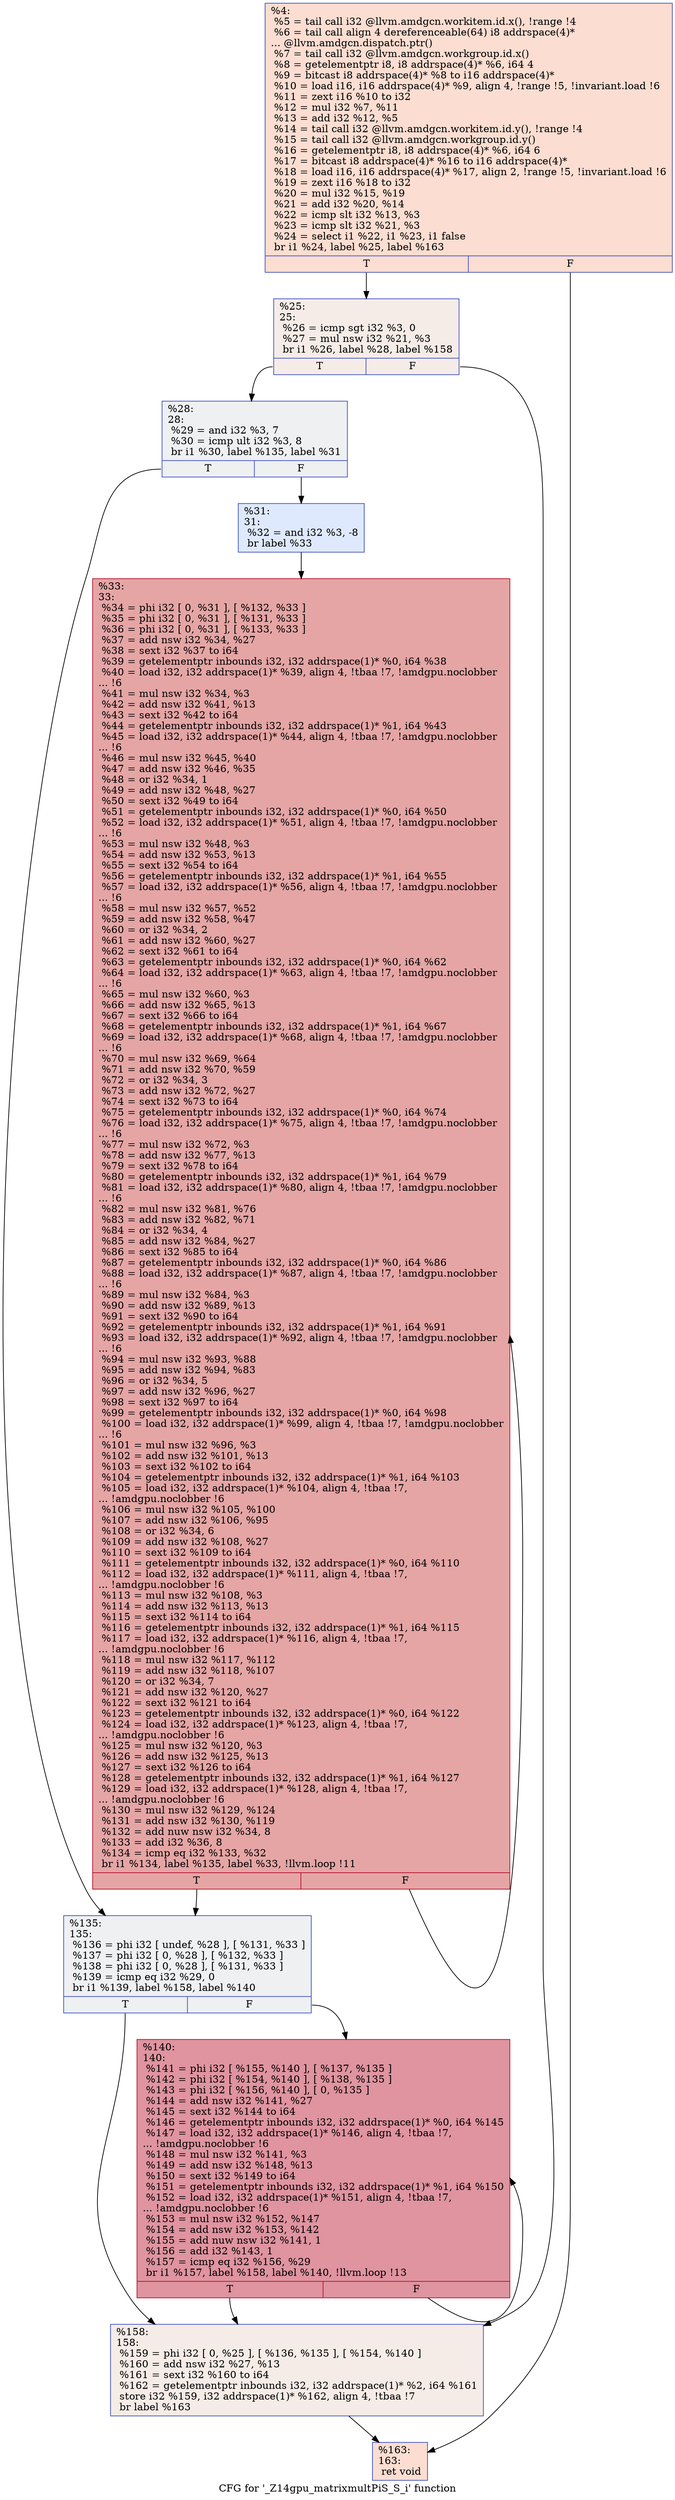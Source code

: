 digraph "CFG for '_Z14gpu_matrixmultPiS_S_i' function" {
	label="CFG for '_Z14gpu_matrixmultPiS_S_i' function";

	Node0x4fd2af0 [shape=record,color="#3d50c3ff", style=filled, fillcolor="#f7b39670",label="{%4:\l  %5 = tail call i32 @llvm.amdgcn.workitem.id.x(), !range !4\l  %6 = tail call align 4 dereferenceable(64) i8 addrspace(4)*\l... @llvm.amdgcn.dispatch.ptr()\l  %7 = tail call i32 @llvm.amdgcn.workgroup.id.x()\l  %8 = getelementptr i8, i8 addrspace(4)* %6, i64 4\l  %9 = bitcast i8 addrspace(4)* %8 to i16 addrspace(4)*\l  %10 = load i16, i16 addrspace(4)* %9, align 4, !range !5, !invariant.load !6\l  %11 = zext i16 %10 to i32\l  %12 = mul i32 %7, %11\l  %13 = add i32 %12, %5\l  %14 = tail call i32 @llvm.amdgcn.workitem.id.y(), !range !4\l  %15 = tail call i32 @llvm.amdgcn.workgroup.id.y()\l  %16 = getelementptr i8, i8 addrspace(4)* %6, i64 6\l  %17 = bitcast i8 addrspace(4)* %16 to i16 addrspace(4)*\l  %18 = load i16, i16 addrspace(4)* %17, align 2, !range !5, !invariant.load !6\l  %19 = zext i16 %18 to i32\l  %20 = mul i32 %15, %19\l  %21 = add i32 %20, %14\l  %22 = icmp slt i32 %13, %3\l  %23 = icmp slt i32 %21, %3\l  %24 = select i1 %22, i1 %23, i1 false\l  br i1 %24, label %25, label %163\l|{<s0>T|<s1>F}}"];
	Node0x4fd2af0:s0 -> Node0x4fd65c0;
	Node0x4fd2af0:s1 -> Node0x4fd6650;
	Node0x4fd65c0 [shape=record,color="#3d50c3ff", style=filled, fillcolor="#ead5c970",label="{%25:\l25:                                               \l  %26 = icmp sgt i32 %3, 0\l  %27 = mul nsw i32 %21, %3\l  br i1 %26, label %28, label %158\l|{<s0>T|<s1>F}}"];
	Node0x4fd65c0:s0 -> Node0x4fd68e0;
	Node0x4fd65c0:s1 -> Node0x4fd6930;
	Node0x4fd68e0 [shape=record,color="#3d50c3ff", style=filled, fillcolor="#d9dce170",label="{%28:\l28:                                               \l  %29 = and i32 %3, 7\l  %30 = icmp ult i32 %3, 8\l  br i1 %30, label %135, label %31\l|{<s0>T|<s1>F}}"];
	Node0x4fd68e0:s0 -> Node0x4fd6bf0;
	Node0x4fd68e0:s1 -> Node0x4fd6c40;
	Node0x4fd6c40 [shape=record,color="#3d50c3ff", style=filled, fillcolor="#b5cdfa70",label="{%31:\l31:                                               \l  %32 = and i32 %3, -8\l  br label %33\l}"];
	Node0x4fd6c40 -> Node0x4fd5420;
	Node0x4fd5420 [shape=record,color="#b70d28ff", style=filled, fillcolor="#c5333470",label="{%33:\l33:                                               \l  %34 = phi i32 [ 0, %31 ], [ %132, %33 ]\l  %35 = phi i32 [ 0, %31 ], [ %131, %33 ]\l  %36 = phi i32 [ 0, %31 ], [ %133, %33 ]\l  %37 = add nsw i32 %34, %27\l  %38 = sext i32 %37 to i64\l  %39 = getelementptr inbounds i32, i32 addrspace(1)* %0, i64 %38\l  %40 = load i32, i32 addrspace(1)* %39, align 4, !tbaa !7, !amdgpu.noclobber\l... !6\l  %41 = mul nsw i32 %34, %3\l  %42 = add nsw i32 %41, %13\l  %43 = sext i32 %42 to i64\l  %44 = getelementptr inbounds i32, i32 addrspace(1)* %1, i64 %43\l  %45 = load i32, i32 addrspace(1)* %44, align 4, !tbaa !7, !amdgpu.noclobber\l... !6\l  %46 = mul nsw i32 %45, %40\l  %47 = add nsw i32 %46, %35\l  %48 = or i32 %34, 1\l  %49 = add nsw i32 %48, %27\l  %50 = sext i32 %49 to i64\l  %51 = getelementptr inbounds i32, i32 addrspace(1)* %0, i64 %50\l  %52 = load i32, i32 addrspace(1)* %51, align 4, !tbaa !7, !amdgpu.noclobber\l... !6\l  %53 = mul nsw i32 %48, %3\l  %54 = add nsw i32 %53, %13\l  %55 = sext i32 %54 to i64\l  %56 = getelementptr inbounds i32, i32 addrspace(1)* %1, i64 %55\l  %57 = load i32, i32 addrspace(1)* %56, align 4, !tbaa !7, !amdgpu.noclobber\l... !6\l  %58 = mul nsw i32 %57, %52\l  %59 = add nsw i32 %58, %47\l  %60 = or i32 %34, 2\l  %61 = add nsw i32 %60, %27\l  %62 = sext i32 %61 to i64\l  %63 = getelementptr inbounds i32, i32 addrspace(1)* %0, i64 %62\l  %64 = load i32, i32 addrspace(1)* %63, align 4, !tbaa !7, !amdgpu.noclobber\l... !6\l  %65 = mul nsw i32 %60, %3\l  %66 = add nsw i32 %65, %13\l  %67 = sext i32 %66 to i64\l  %68 = getelementptr inbounds i32, i32 addrspace(1)* %1, i64 %67\l  %69 = load i32, i32 addrspace(1)* %68, align 4, !tbaa !7, !amdgpu.noclobber\l... !6\l  %70 = mul nsw i32 %69, %64\l  %71 = add nsw i32 %70, %59\l  %72 = or i32 %34, 3\l  %73 = add nsw i32 %72, %27\l  %74 = sext i32 %73 to i64\l  %75 = getelementptr inbounds i32, i32 addrspace(1)* %0, i64 %74\l  %76 = load i32, i32 addrspace(1)* %75, align 4, !tbaa !7, !amdgpu.noclobber\l... !6\l  %77 = mul nsw i32 %72, %3\l  %78 = add nsw i32 %77, %13\l  %79 = sext i32 %78 to i64\l  %80 = getelementptr inbounds i32, i32 addrspace(1)* %1, i64 %79\l  %81 = load i32, i32 addrspace(1)* %80, align 4, !tbaa !7, !amdgpu.noclobber\l... !6\l  %82 = mul nsw i32 %81, %76\l  %83 = add nsw i32 %82, %71\l  %84 = or i32 %34, 4\l  %85 = add nsw i32 %84, %27\l  %86 = sext i32 %85 to i64\l  %87 = getelementptr inbounds i32, i32 addrspace(1)* %0, i64 %86\l  %88 = load i32, i32 addrspace(1)* %87, align 4, !tbaa !7, !amdgpu.noclobber\l... !6\l  %89 = mul nsw i32 %84, %3\l  %90 = add nsw i32 %89, %13\l  %91 = sext i32 %90 to i64\l  %92 = getelementptr inbounds i32, i32 addrspace(1)* %1, i64 %91\l  %93 = load i32, i32 addrspace(1)* %92, align 4, !tbaa !7, !amdgpu.noclobber\l... !6\l  %94 = mul nsw i32 %93, %88\l  %95 = add nsw i32 %94, %83\l  %96 = or i32 %34, 5\l  %97 = add nsw i32 %96, %27\l  %98 = sext i32 %97 to i64\l  %99 = getelementptr inbounds i32, i32 addrspace(1)* %0, i64 %98\l  %100 = load i32, i32 addrspace(1)* %99, align 4, !tbaa !7, !amdgpu.noclobber\l... !6\l  %101 = mul nsw i32 %96, %3\l  %102 = add nsw i32 %101, %13\l  %103 = sext i32 %102 to i64\l  %104 = getelementptr inbounds i32, i32 addrspace(1)* %1, i64 %103\l  %105 = load i32, i32 addrspace(1)* %104, align 4, !tbaa !7,\l... !amdgpu.noclobber !6\l  %106 = mul nsw i32 %105, %100\l  %107 = add nsw i32 %106, %95\l  %108 = or i32 %34, 6\l  %109 = add nsw i32 %108, %27\l  %110 = sext i32 %109 to i64\l  %111 = getelementptr inbounds i32, i32 addrspace(1)* %0, i64 %110\l  %112 = load i32, i32 addrspace(1)* %111, align 4, !tbaa !7,\l... !amdgpu.noclobber !6\l  %113 = mul nsw i32 %108, %3\l  %114 = add nsw i32 %113, %13\l  %115 = sext i32 %114 to i64\l  %116 = getelementptr inbounds i32, i32 addrspace(1)* %1, i64 %115\l  %117 = load i32, i32 addrspace(1)* %116, align 4, !tbaa !7,\l... !amdgpu.noclobber !6\l  %118 = mul nsw i32 %117, %112\l  %119 = add nsw i32 %118, %107\l  %120 = or i32 %34, 7\l  %121 = add nsw i32 %120, %27\l  %122 = sext i32 %121 to i64\l  %123 = getelementptr inbounds i32, i32 addrspace(1)* %0, i64 %122\l  %124 = load i32, i32 addrspace(1)* %123, align 4, !tbaa !7,\l... !amdgpu.noclobber !6\l  %125 = mul nsw i32 %120, %3\l  %126 = add nsw i32 %125, %13\l  %127 = sext i32 %126 to i64\l  %128 = getelementptr inbounds i32, i32 addrspace(1)* %1, i64 %127\l  %129 = load i32, i32 addrspace(1)* %128, align 4, !tbaa !7,\l... !amdgpu.noclobber !6\l  %130 = mul nsw i32 %129, %124\l  %131 = add nsw i32 %130, %119\l  %132 = add nuw nsw i32 %34, 8\l  %133 = add i32 %36, 8\l  %134 = icmp eq i32 %133, %32\l  br i1 %134, label %135, label %33, !llvm.loop !11\l|{<s0>T|<s1>F}}"];
	Node0x4fd5420:s0 -> Node0x4fd6bf0;
	Node0x4fd5420:s1 -> Node0x4fd5420;
	Node0x4fd6bf0 [shape=record,color="#3d50c3ff", style=filled, fillcolor="#d9dce170",label="{%135:\l135:                                              \l  %136 = phi i32 [ undef, %28 ], [ %131, %33 ]\l  %137 = phi i32 [ 0, %28 ], [ %132, %33 ]\l  %138 = phi i32 [ 0, %28 ], [ %131, %33 ]\l  %139 = icmp eq i32 %29, 0\l  br i1 %139, label %158, label %140\l|{<s0>T|<s1>F}}"];
	Node0x4fd6bf0:s0 -> Node0x4fd6930;
	Node0x4fd6bf0:s1 -> Node0x4fdc1f0;
	Node0x4fdc1f0 [shape=record,color="#b70d28ff", style=filled, fillcolor="#b70d2870",label="{%140:\l140:                                              \l  %141 = phi i32 [ %155, %140 ], [ %137, %135 ]\l  %142 = phi i32 [ %154, %140 ], [ %138, %135 ]\l  %143 = phi i32 [ %156, %140 ], [ 0, %135 ]\l  %144 = add nsw i32 %141, %27\l  %145 = sext i32 %144 to i64\l  %146 = getelementptr inbounds i32, i32 addrspace(1)* %0, i64 %145\l  %147 = load i32, i32 addrspace(1)* %146, align 4, !tbaa !7,\l... !amdgpu.noclobber !6\l  %148 = mul nsw i32 %141, %3\l  %149 = add nsw i32 %148, %13\l  %150 = sext i32 %149 to i64\l  %151 = getelementptr inbounds i32, i32 addrspace(1)* %1, i64 %150\l  %152 = load i32, i32 addrspace(1)* %151, align 4, !tbaa !7,\l... !amdgpu.noclobber !6\l  %153 = mul nsw i32 %152, %147\l  %154 = add nsw i32 %153, %142\l  %155 = add nuw nsw i32 %141, 1\l  %156 = add i32 %143, 1\l  %157 = icmp eq i32 %156, %29\l  br i1 %157, label %158, label %140, !llvm.loop !13\l|{<s0>T|<s1>F}}"];
	Node0x4fdc1f0:s0 -> Node0x4fd6930;
	Node0x4fdc1f0:s1 -> Node0x4fdc1f0;
	Node0x4fd6930 [shape=record,color="#3d50c3ff", style=filled, fillcolor="#ead5c970",label="{%158:\l158:                                              \l  %159 = phi i32 [ 0, %25 ], [ %136, %135 ], [ %154, %140 ]\l  %160 = add nsw i32 %27, %13\l  %161 = sext i32 %160 to i64\l  %162 = getelementptr inbounds i32, i32 addrspace(1)* %2, i64 %161\l  store i32 %159, i32 addrspace(1)* %162, align 4, !tbaa !7\l  br label %163\l}"];
	Node0x4fd6930 -> Node0x4fd6650;
	Node0x4fd6650 [shape=record,color="#3d50c3ff", style=filled, fillcolor="#f7b39670",label="{%163:\l163:                                              \l  ret void\l}"];
}
